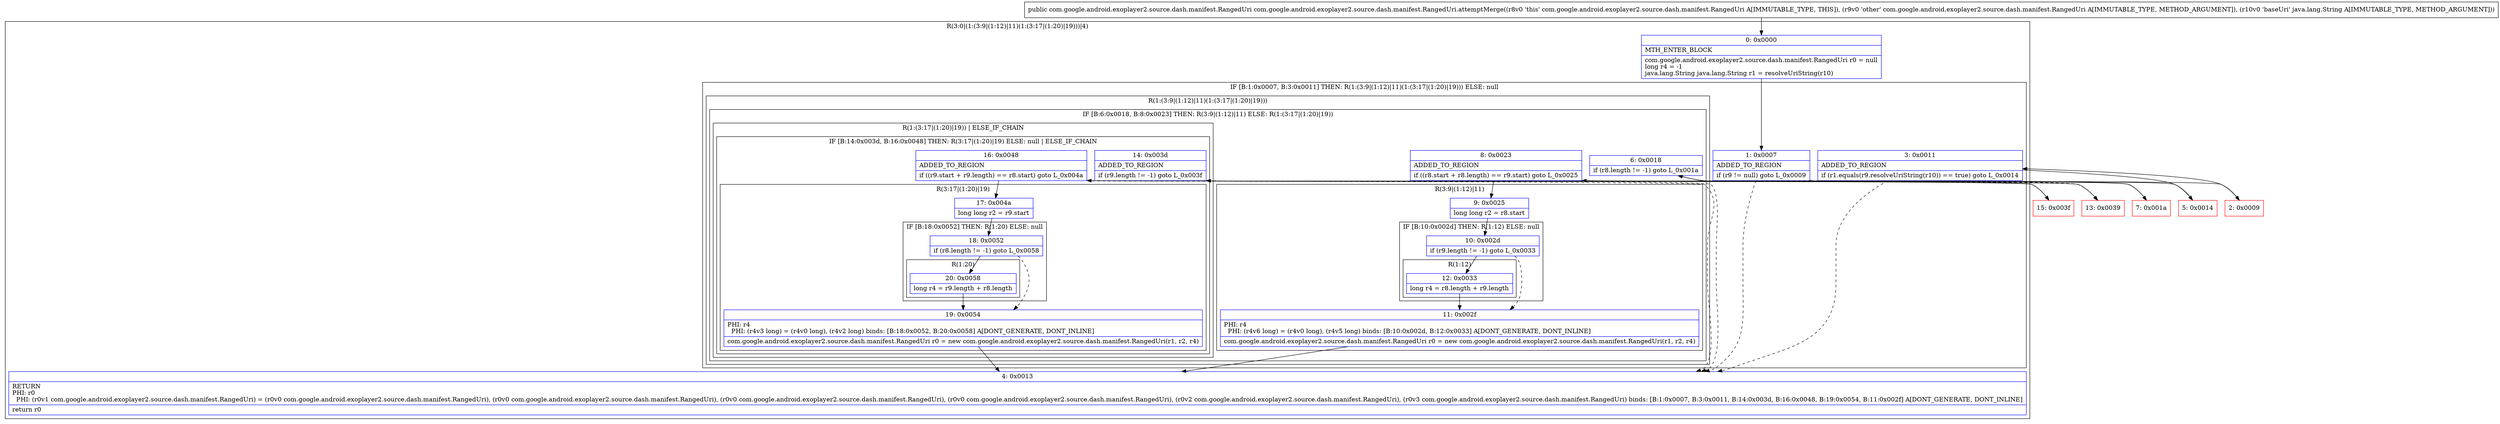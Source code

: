 digraph "CFG forcom.google.android.exoplayer2.source.dash.manifest.RangedUri.attemptMerge(Lcom\/google\/android\/exoplayer2\/source\/dash\/manifest\/RangedUri;Ljava\/lang\/String;)Lcom\/google\/android\/exoplayer2\/source\/dash\/manifest\/RangedUri;" {
subgraph cluster_Region_1559825019 {
label = "R(3:0|(1:(3:9|(1:12)|11)(1:(3:17|(1:20)|19)))|4)";
node [shape=record,color=blue];
Node_0 [shape=record,label="{0\:\ 0x0000|MTH_ENTER_BLOCK\l|com.google.android.exoplayer2.source.dash.manifest.RangedUri r0 = null\llong r4 = \-1\ljava.lang.String java.lang.String r1 = resolveUriString(r10)\l}"];
subgraph cluster_IfRegion_1539298539 {
label = "IF [B:1:0x0007, B:3:0x0011] THEN: R(1:(3:9|(1:12)|11)(1:(3:17|(1:20)|19))) ELSE: null";
node [shape=record,color=blue];
Node_1 [shape=record,label="{1\:\ 0x0007|ADDED_TO_REGION\l|if (r9 != null) goto L_0x0009\l}"];
Node_3 [shape=record,label="{3\:\ 0x0011|ADDED_TO_REGION\l|if (r1.equals(r9.resolveUriString(r10)) == true) goto L_0x0014\l}"];
subgraph cluster_Region_928229357 {
label = "R(1:(3:9|(1:12)|11)(1:(3:17|(1:20)|19)))";
node [shape=record,color=blue];
subgraph cluster_IfRegion_671314358 {
label = "IF [B:6:0x0018, B:8:0x0023] THEN: R(3:9|(1:12)|11) ELSE: R(1:(3:17|(1:20)|19))";
node [shape=record,color=blue];
Node_6 [shape=record,label="{6\:\ 0x0018|if (r8.length != \-1) goto L_0x001a\l}"];
Node_8 [shape=record,label="{8\:\ 0x0023|ADDED_TO_REGION\l|if ((r8.start + r8.length) == r9.start) goto L_0x0025\l}"];
subgraph cluster_Region_1190376783 {
label = "R(3:9|(1:12)|11)";
node [shape=record,color=blue];
Node_9 [shape=record,label="{9\:\ 0x0025|long long r2 = r8.start\l}"];
subgraph cluster_IfRegion_1227999691 {
label = "IF [B:10:0x002d] THEN: R(1:12) ELSE: null";
node [shape=record,color=blue];
Node_10 [shape=record,label="{10\:\ 0x002d|if (r9.length != \-1) goto L_0x0033\l}"];
subgraph cluster_Region_825930772 {
label = "R(1:12)";
node [shape=record,color=blue];
Node_12 [shape=record,label="{12\:\ 0x0033|long r4 = r8.length + r9.length\l}"];
}
}
Node_11 [shape=record,label="{11\:\ 0x002f|PHI: r4 \l  PHI: (r4v6 long) = (r4v0 long), (r4v5 long) binds: [B:10:0x002d, B:12:0x0033] A[DONT_GENERATE, DONT_INLINE]\l|com.google.android.exoplayer2.source.dash.manifest.RangedUri r0 = new com.google.android.exoplayer2.source.dash.manifest.RangedUri(r1, r2, r4)\l}"];
}
subgraph cluster_Region_755887718 {
label = "R(1:(3:17|(1:20)|19)) | ELSE_IF_CHAIN\l";
node [shape=record,color=blue];
subgraph cluster_IfRegion_130762981 {
label = "IF [B:14:0x003d, B:16:0x0048] THEN: R(3:17|(1:20)|19) ELSE: null | ELSE_IF_CHAIN\l";
node [shape=record,color=blue];
Node_14 [shape=record,label="{14\:\ 0x003d|ADDED_TO_REGION\l|if (r9.length != \-1) goto L_0x003f\l}"];
Node_16 [shape=record,label="{16\:\ 0x0048|ADDED_TO_REGION\l|if ((r9.start + r9.length) == r8.start) goto L_0x004a\l}"];
subgraph cluster_Region_1717666257 {
label = "R(3:17|(1:20)|19)";
node [shape=record,color=blue];
Node_17 [shape=record,label="{17\:\ 0x004a|long long r2 = r9.start\l}"];
subgraph cluster_IfRegion_880154475 {
label = "IF [B:18:0x0052] THEN: R(1:20) ELSE: null";
node [shape=record,color=blue];
Node_18 [shape=record,label="{18\:\ 0x0052|if (r8.length != \-1) goto L_0x0058\l}"];
subgraph cluster_Region_621074461 {
label = "R(1:20)";
node [shape=record,color=blue];
Node_20 [shape=record,label="{20\:\ 0x0058|long r4 = r9.length + r8.length\l}"];
}
}
Node_19 [shape=record,label="{19\:\ 0x0054|PHI: r4 \l  PHI: (r4v3 long) = (r4v0 long), (r4v2 long) binds: [B:18:0x0052, B:20:0x0058] A[DONT_GENERATE, DONT_INLINE]\l|com.google.android.exoplayer2.source.dash.manifest.RangedUri r0 = new com.google.android.exoplayer2.source.dash.manifest.RangedUri(r1, r2, r4)\l}"];
}
}
}
}
}
}
Node_4 [shape=record,label="{4\:\ 0x0013|RETURN\lPHI: r0 \l  PHI: (r0v1 com.google.android.exoplayer2.source.dash.manifest.RangedUri) = (r0v0 com.google.android.exoplayer2.source.dash.manifest.RangedUri), (r0v0 com.google.android.exoplayer2.source.dash.manifest.RangedUri), (r0v0 com.google.android.exoplayer2.source.dash.manifest.RangedUri), (r0v0 com.google.android.exoplayer2.source.dash.manifest.RangedUri), (r0v2 com.google.android.exoplayer2.source.dash.manifest.RangedUri), (r0v3 com.google.android.exoplayer2.source.dash.manifest.RangedUri) binds: [B:1:0x0007, B:3:0x0011, B:14:0x003d, B:16:0x0048, B:19:0x0054, B:11:0x002f] A[DONT_GENERATE, DONT_INLINE]\l|return r0\l}"];
}
Node_2 [shape=record,color=red,label="{2\:\ 0x0009}"];
Node_5 [shape=record,color=red,label="{5\:\ 0x0014}"];
Node_7 [shape=record,color=red,label="{7\:\ 0x001a}"];
Node_13 [shape=record,color=red,label="{13\:\ 0x0039}"];
Node_15 [shape=record,color=red,label="{15\:\ 0x003f}"];
MethodNode[shape=record,label="{public com.google.android.exoplayer2.source.dash.manifest.RangedUri com.google.android.exoplayer2.source.dash.manifest.RangedUri.attemptMerge((r8v0 'this' com.google.android.exoplayer2.source.dash.manifest.RangedUri A[IMMUTABLE_TYPE, THIS]), (r9v0 'other' com.google.android.exoplayer2.source.dash.manifest.RangedUri A[IMMUTABLE_TYPE, METHOD_ARGUMENT]), (r10v0 'baseUri' java.lang.String A[IMMUTABLE_TYPE, METHOD_ARGUMENT])) }"];
MethodNode -> Node_0;
Node_0 -> Node_1;
Node_1 -> Node_2;
Node_1 -> Node_4[style=dashed];
Node_3 -> Node_4[style=dashed];
Node_3 -> Node_5;
Node_6 -> Node_7;
Node_6 -> Node_13[style=dashed];
Node_8 -> Node_9;
Node_8 -> Node_13[style=dashed];
Node_9 -> Node_10;
Node_10 -> Node_11[style=dashed];
Node_10 -> Node_12;
Node_12 -> Node_11;
Node_11 -> Node_4;
Node_14 -> Node_4[style=dashed];
Node_14 -> Node_15;
Node_16 -> Node_4[style=dashed];
Node_16 -> Node_17;
Node_17 -> Node_18;
Node_18 -> Node_19[style=dashed];
Node_18 -> Node_20;
Node_20 -> Node_19;
Node_19 -> Node_4;
Node_2 -> Node_3;
Node_5 -> Node_6;
Node_7 -> Node_8;
Node_13 -> Node_14;
Node_15 -> Node_16;
}

